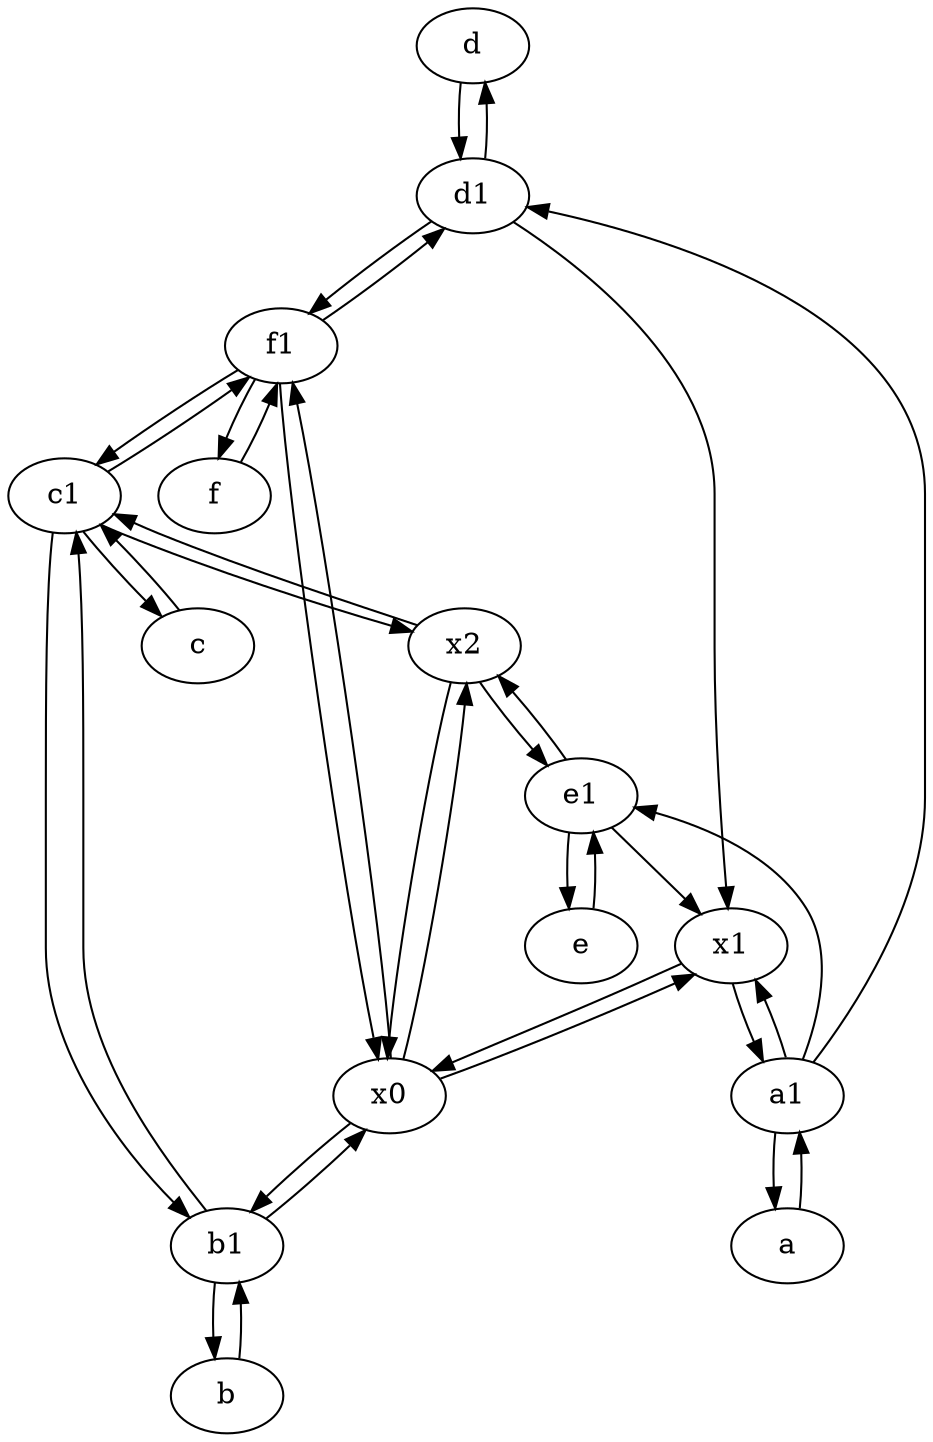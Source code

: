digraph  {
	d [pos="20,30!"];
	c1 [pos="30,15!"];
	d1 [pos="25,30!"];
	x0;
	x1;
	x2;
	c [pos="20,10!"];
	e [pos="30,50!"];
	e1 [pos="25,45!"];
	f [pos="15,45!"];
	f1;
	a1 [pos="40,15!"];
	b [pos="50,20!"];
	b1 [pos="45,20!"];
	a [pos="40,10!"];
	c -> c1;
	b -> b1;
	f1 -> x0;
	b1 -> b;
	d1 -> f1;
	x0 -> f1;
	c1 -> f1;
	c1 -> x2;
	x0 -> x2;
	x1 -> x0;
	f1 -> d1;
	x2 -> x0;
	e1 -> x1;
	x0 -> b1;
	x1 -> a1;
	e -> e1;
	d1 -> d;
	c1 -> b1;
	c1 -> c;
	e1 -> e;
	f -> f1;
	a1 -> x1;
	x2 -> c1;
	a -> a1;
	a1 -> d1;
	b1 -> c1;
	d -> d1;
	f1 -> c1;
	x0 -> x1;
	d1 -> x1;
	a1 -> e1;
	x2 -> e1;
	e1 -> x2;
	f1 -> f;
	a1 -> a;
	b1 -> x0;

	}